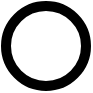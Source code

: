 <mxfile version="13.0.1" type="device" pages="6"><diagram id="aWxionWxOxNkLtg2cyly" name="ru"><mxGraphModel dx="1088" dy="880" grid="1" gridSize="10" guides="1" tooltips="1" connect="1" arrows="1" fold="1" page="1" pageScale="1" pageWidth="827" pageHeight="1169" math="0" shadow="0"><root><mxCell id="0"/><mxCell id="1" parent="0"/><mxCell id="kPlkWv6CZUguELMgyziS-1" value="" style="rounded=1;whiteSpace=wrap;html=1;fontFamily=Consolas;fontSize=24;strokeWidth=5;arcSize=100;" parent="1" vertex="1"><mxGeometry x="360" y="400" width="40" height="40" as="geometry"/></mxCell></root></mxGraphModel></diagram><diagram name="ruh" id="_SgJ4nKhMwT_m5xUCBNf"><mxGraphModel dx="1088" dy="880" grid="1" gridSize="10" guides="1" tooltips="1" connect="1" arrows="1" fold="1" page="1" pageScale="1" pageWidth="827" pageHeight="1169" math="0" shadow="0"><root><mxCell id="2X-w248yhZ9XTRcMZ7IF-0"/><mxCell id="2X-w248yhZ9XTRcMZ7IF-1" parent="2X-w248yhZ9XTRcMZ7IF-0"/><mxCell id="2X-w248yhZ9XTRcMZ7IF-2" value="" style="rounded=1;whiteSpace=wrap;html=1;fontFamily=Consolas;fontSize=24;strokeWidth=5;fillColor=#ffffff;strokeColor=#1BA1E2;fontColor=#ffffff;arcSize=100;" parent="2X-w248yhZ9XTRcMZ7IF-1" vertex="1"><mxGeometry x="360" y="400" width="40" height="40" as="geometry"/></mxCell></root></mxGraphModel></diagram><diagram name="rup" id="qUFShkps16vPrM1X2jDP"><mxGraphModel dx="1088" dy="880" grid="1" gridSize="10" guides="1" tooltips="1" connect="1" arrows="1" fold="1" page="1" pageScale="1" pageWidth="827" pageHeight="1169" math="0" shadow="0"><root><mxCell id="fP-Ut_vkDq3dqj50xxaH-0"/><mxCell id="fP-Ut_vkDq3dqj50xxaH-1" parent="fP-Ut_vkDq3dqj50xxaH-0"/><mxCell id="fP-Ut_vkDq3dqj50xxaH-2" value="" style="rounded=1;whiteSpace=wrap;html=1;fontFamily=Consolas;fontSize=24;strokeWidth=5;fillColor=#ffffff;strokeColor=#006EAF;fontColor=#ffffff;arcSize=100;" parent="fP-Ut_vkDq3dqj50xxaH-1" vertex="1"><mxGeometry x="360" y="400" width="40" height="40" as="geometry"/></mxCell></root></mxGraphModel></diagram><diagram name="rc" id="HWEixl-A9fDZK27DNrj6"><mxGraphModel dx="1088" dy="880" grid="1" gridSize="10" guides="1" tooltips="1" connect="1" arrows="1" fold="1" page="1" pageScale="1" pageWidth="827" pageHeight="1169" math="0" shadow="0"><root><mxCell id="z7B8ZEVYihhgq4B4yMKu-0"/><mxCell id="z7B8ZEVYihhgq4B4yMKu-1" parent="z7B8ZEVYihhgq4B4yMKu-0"/><mxCell id="z7B8ZEVYihhgq4B4yMKu-2" value="" style="rounded=1;whiteSpace=wrap;html=1;fontFamily=Consolas;fontSize=24;strokeWidth=5;arcSize=100;" parent="z7B8ZEVYihhgq4B4yMKu-1" vertex="1"><mxGeometry x="360" y="400" width="40" height="40" as="geometry"/></mxCell><mxCell id="z7B8ZEVYihhgq4B4yMKu-3" value="" style="ellipse;whiteSpace=wrap;html=1;aspect=fixed;fillColor=#000000;strokeColor=none;fontColor=#ffffff;rounded=1;" parent="z7B8ZEVYihhgq4B4yMKu-1" vertex="1"><mxGeometry x="370" y="410" width="20" height="20" as="geometry"/></mxCell></root></mxGraphModel></diagram><diagram name="rch" id="o_An3VN1FKBicJx1DaF8"><mxGraphModel dx="1088" dy="880" grid="1" gridSize="10" guides="1" tooltips="1" connect="1" arrows="1" fold="1" page="1" pageScale="1" pageWidth="827" pageHeight="1169" math="0" shadow="0"><root><mxCell id="_sgOfw-bjsvJVuSMhTjM-0"/><mxCell id="_sgOfw-bjsvJVuSMhTjM-1" parent="_sgOfw-bjsvJVuSMhTjM-0"/><mxCell id="_sgOfw-bjsvJVuSMhTjM-2" value="" style="rounded=1;whiteSpace=wrap;html=1;fontFamily=Consolas;fontSize=24;strokeWidth=5;strokeColor=#1BA1E2;arcSize=100;" parent="_sgOfw-bjsvJVuSMhTjM-1" vertex="1"><mxGeometry x="360" y="400" width="40" height="40" as="geometry"/></mxCell><mxCell id="_sgOfw-bjsvJVuSMhTjM-3" value="" style="ellipse;whiteSpace=wrap;html=1;aspect=fixed;fillColor=#1BA1E2;strokeColor=none;fontColor=#ffffff;rounded=1;" parent="_sgOfw-bjsvJVuSMhTjM-1" vertex="1"><mxGeometry x="370" y="410" width="20" height="20" as="geometry"/></mxCell></root></mxGraphModel></diagram><diagram name="rcp" id="iI2DT1xWLzMQAMkL0uBe"><mxGraphModel dx="1088" dy="880" grid="1" gridSize="10" guides="1" tooltips="1" connect="1" arrows="1" fold="1" page="1" pageScale="1" pageWidth="827" pageHeight="1169" math="0" shadow="0"><root><mxCell id="7C0VnJ-Ji0bAf7fY5FjF-0"/><mxCell id="7C0VnJ-Ji0bAf7fY5FjF-1" parent="7C0VnJ-Ji0bAf7fY5FjF-0"/><mxCell id="7C0VnJ-Ji0bAf7fY5FjF-2" value="" style="rounded=1;whiteSpace=wrap;html=1;fontFamily=Consolas;fontSize=24;strokeWidth=5;strokeColor=#006EAF;arcSize=100;" parent="7C0VnJ-Ji0bAf7fY5FjF-1" vertex="1"><mxGeometry x="360" y="400" width="40" height="40" as="geometry"/></mxCell><mxCell id="7C0VnJ-Ji0bAf7fY5FjF-3" value="" style="ellipse;whiteSpace=wrap;html=1;aspect=fixed;fillColor=#006EAF;strokeColor=none;fontColor=#ffffff;rounded=1;" parent="7C0VnJ-Ji0bAf7fY5FjF-1" vertex="1"><mxGeometry x="370" y="410" width="20" height="20" as="geometry"/></mxCell></root></mxGraphModel></diagram></mxfile>